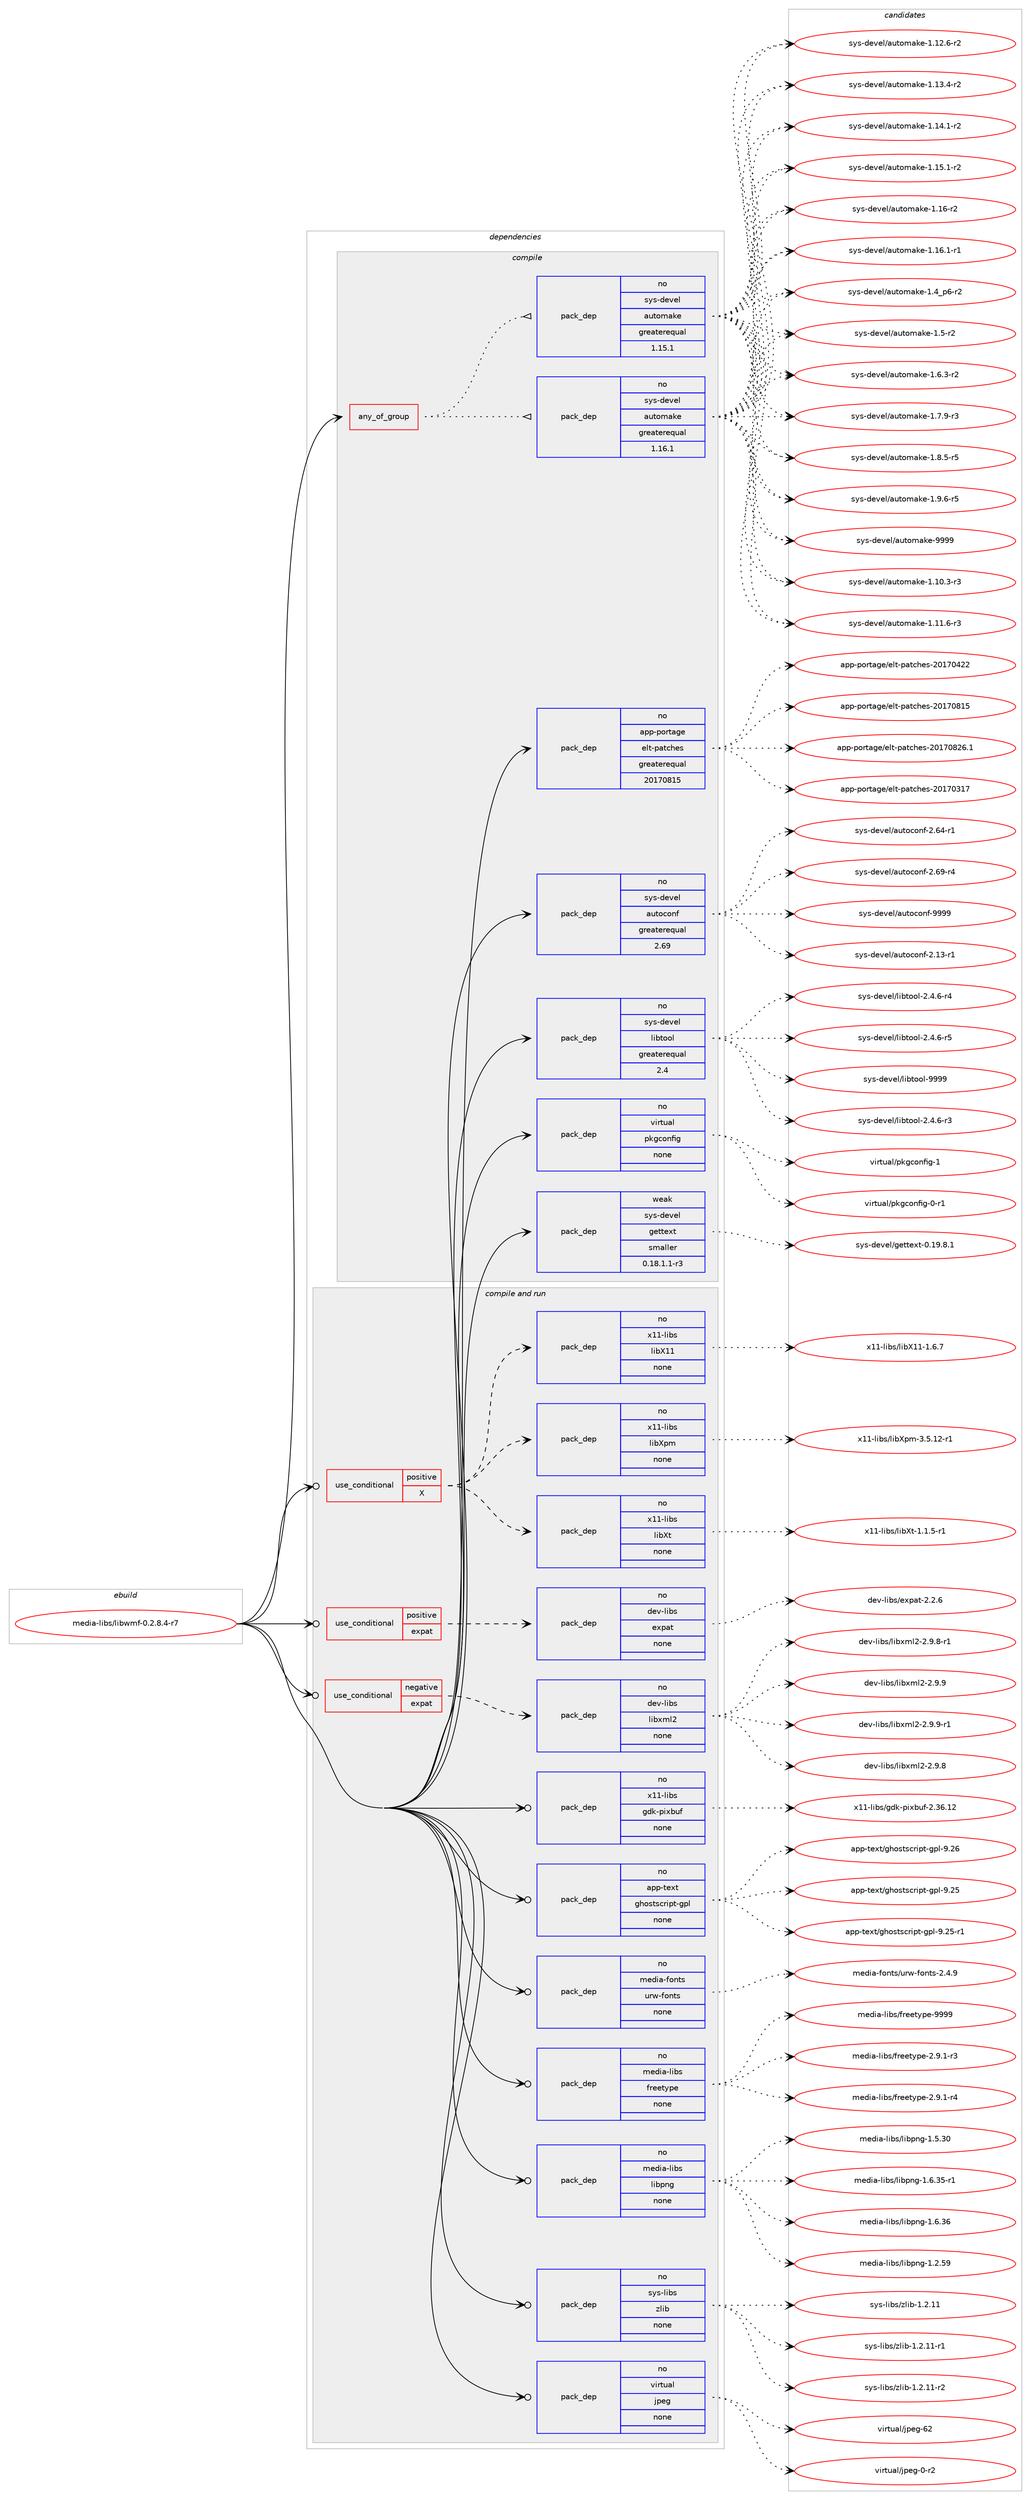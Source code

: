 digraph prolog {

# *************
# Graph options
# *************

newrank=true;
concentrate=true;
compound=true;
graph [rankdir=LR,fontname=Helvetica,fontsize=10,ranksep=1.5];#, ranksep=2.5, nodesep=0.2];
edge  [arrowhead=vee];
node  [fontname=Helvetica,fontsize=10];

# **********
# The ebuild
# **********

subgraph cluster_leftcol {
color=gray;
rank=same;
label=<<i>ebuild</i>>;
id [label="media-libs/libwmf-0.2.8.4-r7", color=red, width=4, href="../media-libs/libwmf-0.2.8.4-r7.svg"];
}

# ****************
# The dependencies
# ****************

subgraph cluster_midcol {
color=gray;
label=<<i>dependencies</i>>;
subgraph cluster_compile {
fillcolor="#eeeeee";
style=filled;
label=<<i>compile</i>>;
subgraph any25153 {
dependency1614366 [label=<<TABLE BORDER="0" CELLBORDER="1" CELLSPACING="0" CELLPADDING="4"><TR><TD CELLPADDING="10">any_of_group</TD></TR></TABLE>>, shape=none, color=red];subgraph pack1153734 {
dependency1614367 [label=<<TABLE BORDER="0" CELLBORDER="1" CELLSPACING="0" CELLPADDING="4" WIDTH="220"><TR><TD ROWSPAN="6" CELLPADDING="30">pack_dep</TD></TR><TR><TD WIDTH="110">no</TD></TR><TR><TD>sys-devel</TD></TR><TR><TD>automake</TD></TR><TR><TD>greaterequal</TD></TR><TR><TD>1.16.1</TD></TR></TABLE>>, shape=none, color=blue];
}
dependency1614366:e -> dependency1614367:w [weight=20,style="dotted",arrowhead="oinv"];
subgraph pack1153735 {
dependency1614368 [label=<<TABLE BORDER="0" CELLBORDER="1" CELLSPACING="0" CELLPADDING="4" WIDTH="220"><TR><TD ROWSPAN="6" CELLPADDING="30">pack_dep</TD></TR><TR><TD WIDTH="110">no</TD></TR><TR><TD>sys-devel</TD></TR><TR><TD>automake</TD></TR><TR><TD>greaterequal</TD></TR><TR><TD>1.15.1</TD></TR></TABLE>>, shape=none, color=blue];
}
dependency1614366:e -> dependency1614368:w [weight=20,style="dotted",arrowhead="oinv"];
}
id:e -> dependency1614366:w [weight=20,style="solid",arrowhead="vee"];
subgraph pack1153736 {
dependency1614369 [label=<<TABLE BORDER="0" CELLBORDER="1" CELLSPACING="0" CELLPADDING="4" WIDTH="220"><TR><TD ROWSPAN="6" CELLPADDING="30">pack_dep</TD></TR><TR><TD WIDTH="110">no</TD></TR><TR><TD>app-portage</TD></TR><TR><TD>elt-patches</TD></TR><TR><TD>greaterequal</TD></TR><TR><TD>20170815</TD></TR></TABLE>>, shape=none, color=blue];
}
id:e -> dependency1614369:w [weight=20,style="solid",arrowhead="vee"];
subgraph pack1153737 {
dependency1614370 [label=<<TABLE BORDER="0" CELLBORDER="1" CELLSPACING="0" CELLPADDING="4" WIDTH="220"><TR><TD ROWSPAN="6" CELLPADDING="30">pack_dep</TD></TR><TR><TD WIDTH="110">no</TD></TR><TR><TD>sys-devel</TD></TR><TR><TD>autoconf</TD></TR><TR><TD>greaterequal</TD></TR><TR><TD>2.69</TD></TR></TABLE>>, shape=none, color=blue];
}
id:e -> dependency1614370:w [weight=20,style="solid",arrowhead="vee"];
subgraph pack1153738 {
dependency1614371 [label=<<TABLE BORDER="0" CELLBORDER="1" CELLSPACING="0" CELLPADDING="4" WIDTH="220"><TR><TD ROWSPAN="6" CELLPADDING="30">pack_dep</TD></TR><TR><TD WIDTH="110">no</TD></TR><TR><TD>sys-devel</TD></TR><TR><TD>libtool</TD></TR><TR><TD>greaterequal</TD></TR><TR><TD>2.4</TD></TR></TABLE>>, shape=none, color=blue];
}
id:e -> dependency1614371:w [weight=20,style="solid",arrowhead="vee"];
subgraph pack1153739 {
dependency1614372 [label=<<TABLE BORDER="0" CELLBORDER="1" CELLSPACING="0" CELLPADDING="4" WIDTH="220"><TR><TD ROWSPAN="6" CELLPADDING="30">pack_dep</TD></TR><TR><TD WIDTH="110">no</TD></TR><TR><TD>virtual</TD></TR><TR><TD>pkgconfig</TD></TR><TR><TD>none</TD></TR><TR><TD></TD></TR></TABLE>>, shape=none, color=blue];
}
id:e -> dependency1614372:w [weight=20,style="solid",arrowhead="vee"];
subgraph pack1153740 {
dependency1614373 [label=<<TABLE BORDER="0" CELLBORDER="1" CELLSPACING="0" CELLPADDING="4" WIDTH="220"><TR><TD ROWSPAN="6" CELLPADDING="30">pack_dep</TD></TR><TR><TD WIDTH="110">weak</TD></TR><TR><TD>sys-devel</TD></TR><TR><TD>gettext</TD></TR><TR><TD>smaller</TD></TR><TR><TD>0.18.1.1-r3</TD></TR></TABLE>>, shape=none, color=blue];
}
id:e -> dependency1614373:w [weight=20,style="solid",arrowhead="vee"];
}
subgraph cluster_compileandrun {
fillcolor="#eeeeee";
style=filled;
label=<<i>compile and run</i>>;
subgraph cond434780 {
dependency1614374 [label=<<TABLE BORDER="0" CELLBORDER="1" CELLSPACING="0" CELLPADDING="4"><TR><TD ROWSPAN="3" CELLPADDING="10">use_conditional</TD></TR><TR><TD>negative</TD></TR><TR><TD>expat</TD></TR></TABLE>>, shape=none, color=red];
subgraph pack1153741 {
dependency1614375 [label=<<TABLE BORDER="0" CELLBORDER="1" CELLSPACING="0" CELLPADDING="4" WIDTH="220"><TR><TD ROWSPAN="6" CELLPADDING="30">pack_dep</TD></TR><TR><TD WIDTH="110">no</TD></TR><TR><TD>dev-libs</TD></TR><TR><TD>libxml2</TD></TR><TR><TD>none</TD></TR><TR><TD></TD></TR></TABLE>>, shape=none, color=blue];
}
dependency1614374:e -> dependency1614375:w [weight=20,style="dashed",arrowhead="vee"];
}
id:e -> dependency1614374:w [weight=20,style="solid",arrowhead="odotvee"];
subgraph cond434781 {
dependency1614376 [label=<<TABLE BORDER="0" CELLBORDER="1" CELLSPACING="0" CELLPADDING="4"><TR><TD ROWSPAN="3" CELLPADDING="10">use_conditional</TD></TR><TR><TD>positive</TD></TR><TR><TD>X</TD></TR></TABLE>>, shape=none, color=red];
subgraph pack1153742 {
dependency1614377 [label=<<TABLE BORDER="0" CELLBORDER="1" CELLSPACING="0" CELLPADDING="4" WIDTH="220"><TR><TD ROWSPAN="6" CELLPADDING="30">pack_dep</TD></TR><TR><TD WIDTH="110">no</TD></TR><TR><TD>x11-libs</TD></TR><TR><TD>libX11</TD></TR><TR><TD>none</TD></TR><TR><TD></TD></TR></TABLE>>, shape=none, color=blue];
}
dependency1614376:e -> dependency1614377:w [weight=20,style="dashed",arrowhead="vee"];
subgraph pack1153743 {
dependency1614378 [label=<<TABLE BORDER="0" CELLBORDER="1" CELLSPACING="0" CELLPADDING="4" WIDTH="220"><TR><TD ROWSPAN="6" CELLPADDING="30">pack_dep</TD></TR><TR><TD WIDTH="110">no</TD></TR><TR><TD>x11-libs</TD></TR><TR><TD>libXt</TD></TR><TR><TD>none</TD></TR><TR><TD></TD></TR></TABLE>>, shape=none, color=blue];
}
dependency1614376:e -> dependency1614378:w [weight=20,style="dashed",arrowhead="vee"];
subgraph pack1153744 {
dependency1614379 [label=<<TABLE BORDER="0" CELLBORDER="1" CELLSPACING="0" CELLPADDING="4" WIDTH="220"><TR><TD ROWSPAN="6" CELLPADDING="30">pack_dep</TD></TR><TR><TD WIDTH="110">no</TD></TR><TR><TD>x11-libs</TD></TR><TR><TD>libXpm</TD></TR><TR><TD>none</TD></TR><TR><TD></TD></TR></TABLE>>, shape=none, color=blue];
}
dependency1614376:e -> dependency1614379:w [weight=20,style="dashed",arrowhead="vee"];
}
id:e -> dependency1614376:w [weight=20,style="solid",arrowhead="odotvee"];
subgraph cond434782 {
dependency1614380 [label=<<TABLE BORDER="0" CELLBORDER="1" CELLSPACING="0" CELLPADDING="4"><TR><TD ROWSPAN="3" CELLPADDING="10">use_conditional</TD></TR><TR><TD>positive</TD></TR><TR><TD>expat</TD></TR></TABLE>>, shape=none, color=red];
subgraph pack1153745 {
dependency1614381 [label=<<TABLE BORDER="0" CELLBORDER="1" CELLSPACING="0" CELLPADDING="4" WIDTH="220"><TR><TD ROWSPAN="6" CELLPADDING="30">pack_dep</TD></TR><TR><TD WIDTH="110">no</TD></TR><TR><TD>dev-libs</TD></TR><TR><TD>expat</TD></TR><TR><TD>none</TD></TR><TR><TD></TD></TR></TABLE>>, shape=none, color=blue];
}
dependency1614380:e -> dependency1614381:w [weight=20,style="dashed",arrowhead="vee"];
}
id:e -> dependency1614380:w [weight=20,style="solid",arrowhead="odotvee"];
subgraph pack1153746 {
dependency1614382 [label=<<TABLE BORDER="0" CELLBORDER="1" CELLSPACING="0" CELLPADDING="4" WIDTH="220"><TR><TD ROWSPAN="6" CELLPADDING="30">pack_dep</TD></TR><TR><TD WIDTH="110">no</TD></TR><TR><TD>app-text</TD></TR><TR><TD>ghostscript-gpl</TD></TR><TR><TD>none</TD></TR><TR><TD></TD></TR></TABLE>>, shape=none, color=blue];
}
id:e -> dependency1614382:w [weight=20,style="solid",arrowhead="odotvee"];
subgraph pack1153747 {
dependency1614383 [label=<<TABLE BORDER="0" CELLBORDER="1" CELLSPACING="0" CELLPADDING="4" WIDTH="220"><TR><TD ROWSPAN="6" CELLPADDING="30">pack_dep</TD></TR><TR><TD WIDTH="110">no</TD></TR><TR><TD>media-fonts</TD></TR><TR><TD>urw-fonts</TD></TR><TR><TD>none</TD></TR><TR><TD></TD></TR></TABLE>>, shape=none, color=blue];
}
id:e -> dependency1614383:w [weight=20,style="solid",arrowhead="odotvee"];
subgraph pack1153748 {
dependency1614384 [label=<<TABLE BORDER="0" CELLBORDER="1" CELLSPACING="0" CELLPADDING="4" WIDTH="220"><TR><TD ROWSPAN="6" CELLPADDING="30">pack_dep</TD></TR><TR><TD WIDTH="110">no</TD></TR><TR><TD>media-libs</TD></TR><TR><TD>freetype</TD></TR><TR><TD>none</TD></TR><TR><TD></TD></TR></TABLE>>, shape=none, color=blue];
}
id:e -> dependency1614384:w [weight=20,style="solid",arrowhead="odotvee"];
subgraph pack1153749 {
dependency1614385 [label=<<TABLE BORDER="0" CELLBORDER="1" CELLSPACING="0" CELLPADDING="4" WIDTH="220"><TR><TD ROWSPAN="6" CELLPADDING="30">pack_dep</TD></TR><TR><TD WIDTH="110">no</TD></TR><TR><TD>media-libs</TD></TR><TR><TD>libpng</TD></TR><TR><TD>none</TD></TR><TR><TD></TD></TR></TABLE>>, shape=none, color=blue];
}
id:e -> dependency1614385:w [weight=20,style="solid",arrowhead="odotvee"];
subgraph pack1153750 {
dependency1614386 [label=<<TABLE BORDER="0" CELLBORDER="1" CELLSPACING="0" CELLPADDING="4" WIDTH="220"><TR><TD ROWSPAN="6" CELLPADDING="30">pack_dep</TD></TR><TR><TD WIDTH="110">no</TD></TR><TR><TD>sys-libs</TD></TR><TR><TD>zlib</TD></TR><TR><TD>none</TD></TR><TR><TD></TD></TR></TABLE>>, shape=none, color=blue];
}
id:e -> dependency1614386:w [weight=20,style="solid",arrowhead="odotvee"];
subgraph pack1153751 {
dependency1614387 [label=<<TABLE BORDER="0" CELLBORDER="1" CELLSPACING="0" CELLPADDING="4" WIDTH="220"><TR><TD ROWSPAN="6" CELLPADDING="30">pack_dep</TD></TR><TR><TD WIDTH="110">no</TD></TR><TR><TD>virtual</TD></TR><TR><TD>jpeg</TD></TR><TR><TD>none</TD></TR><TR><TD></TD></TR></TABLE>>, shape=none, color=blue];
}
id:e -> dependency1614387:w [weight=20,style="solid",arrowhead="odotvee"];
subgraph pack1153752 {
dependency1614388 [label=<<TABLE BORDER="0" CELLBORDER="1" CELLSPACING="0" CELLPADDING="4" WIDTH="220"><TR><TD ROWSPAN="6" CELLPADDING="30">pack_dep</TD></TR><TR><TD WIDTH="110">no</TD></TR><TR><TD>x11-libs</TD></TR><TR><TD>gdk-pixbuf</TD></TR><TR><TD>none</TD></TR><TR><TD></TD></TR></TABLE>>, shape=none, color=blue];
}
id:e -> dependency1614388:w [weight=20,style="solid",arrowhead="odotvee"];
}
subgraph cluster_run {
fillcolor="#eeeeee";
style=filled;
label=<<i>run</i>>;
}
}

# **************
# The candidates
# **************

subgraph cluster_choices {
rank=same;
color=gray;
label=<<i>candidates</i>>;

subgraph choice1153734 {
color=black;
nodesep=1;
choice11512111545100101118101108479711711611110997107101454946494846514511451 [label="sys-devel/automake-1.10.3-r3", color=red, width=4,href="../sys-devel/automake-1.10.3-r3.svg"];
choice11512111545100101118101108479711711611110997107101454946494946544511451 [label="sys-devel/automake-1.11.6-r3", color=red, width=4,href="../sys-devel/automake-1.11.6-r3.svg"];
choice11512111545100101118101108479711711611110997107101454946495046544511450 [label="sys-devel/automake-1.12.6-r2", color=red, width=4,href="../sys-devel/automake-1.12.6-r2.svg"];
choice11512111545100101118101108479711711611110997107101454946495146524511450 [label="sys-devel/automake-1.13.4-r2", color=red, width=4,href="../sys-devel/automake-1.13.4-r2.svg"];
choice11512111545100101118101108479711711611110997107101454946495246494511450 [label="sys-devel/automake-1.14.1-r2", color=red, width=4,href="../sys-devel/automake-1.14.1-r2.svg"];
choice11512111545100101118101108479711711611110997107101454946495346494511450 [label="sys-devel/automake-1.15.1-r2", color=red, width=4,href="../sys-devel/automake-1.15.1-r2.svg"];
choice1151211154510010111810110847971171161111099710710145494649544511450 [label="sys-devel/automake-1.16-r2", color=red, width=4,href="../sys-devel/automake-1.16-r2.svg"];
choice11512111545100101118101108479711711611110997107101454946495446494511449 [label="sys-devel/automake-1.16.1-r1", color=red, width=4,href="../sys-devel/automake-1.16.1-r1.svg"];
choice115121115451001011181011084797117116111109971071014549465295112544511450 [label="sys-devel/automake-1.4_p6-r2", color=red, width=4,href="../sys-devel/automake-1.4_p6-r2.svg"];
choice11512111545100101118101108479711711611110997107101454946534511450 [label="sys-devel/automake-1.5-r2", color=red, width=4,href="../sys-devel/automake-1.5-r2.svg"];
choice115121115451001011181011084797117116111109971071014549465446514511450 [label="sys-devel/automake-1.6.3-r2", color=red, width=4,href="../sys-devel/automake-1.6.3-r2.svg"];
choice115121115451001011181011084797117116111109971071014549465546574511451 [label="sys-devel/automake-1.7.9-r3", color=red, width=4,href="../sys-devel/automake-1.7.9-r3.svg"];
choice115121115451001011181011084797117116111109971071014549465646534511453 [label="sys-devel/automake-1.8.5-r5", color=red, width=4,href="../sys-devel/automake-1.8.5-r5.svg"];
choice115121115451001011181011084797117116111109971071014549465746544511453 [label="sys-devel/automake-1.9.6-r5", color=red, width=4,href="../sys-devel/automake-1.9.6-r5.svg"];
choice115121115451001011181011084797117116111109971071014557575757 [label="sys-devel/automake-9999", color=red, width=4,href="../sys-devel/automake-9999.svg"];
dependency1614367:e -> choice11512111545100101118101108479711711611110997107101454946494846514511451:w [style=dotted,weight="100"];
dependency1614367:e -> choice11512111545100101118101108479711711611110997107101454946494946544511451:w [style=dotted,weight="100"];
dependency1614367:e -> choice11512111545100101118101108479711711611110997107101454946495046544511450:w [style=dotted,weight="100"];
dependency1614367:e -> choice11512111545100101118101108479711711611110997107101454946495146524511450:w [style=dotted,weight="100"];
dependency1614367:e -> choice11512111545100101118101108479711711611110997107101454946495246494511450:w [style=dotted,weight="100"];
dependency1614367:e -> choice11512111545100101118101108479711711611110997107101454946495346494511450:w [style=dotted,weight="100"];
dependency1614367:e -> choice1151211154510010111810110847971171161111099710710145494649544511450:w [style=dotted,weight="100"];
dependency1614367:e -> choice11512111545100101118101108479711711611110997107101454946495446494511449:w [style=dotted,weight="100"];
dependency1614367:e -> choice115121115451001011181011084797117116111109971071014549465295112544511450:w [style=dotted,weight="100"];
dependency1614367:e -> choice11512111545100101118101108479711711611110997107101454946534511450:w [style=dotted,weight="100"];
dependency1614367:e -> choice115121115451001011181011084797117116111109971071014549465446514511450:w [style=dotted,weight="100"];
dependency1614367:e -> choice115121115451001011181011084797117116111109971071014549465546574511451:w [style=dotted,weight="100"];
dependency1614367:e -> choice115121115451001011181011084797117116111109971071014549465646534511453:w [style=dotted,weight="100"];
dependency1614367:e -> choice115121115451001011181011084797117116111109971071014549465746544511453:w [style=dotted,weight="100"];
dependency1614367:e -> choice115121115451001011181011084797117116111109971071014557575757:w [style=dotted,weight="100"];
}
subgraph choice1153735 {
color=black;
nodesep=1;
choice11512111545100101118101108479711711611110997107101454946494846514511451 [label="sys-devel/automake-1.10.3-r3", color=red, width=4,href="../sys-devel/automake-1.10.3-r3.svg"];
choice11512111545100101118101108479711711611110997107101454946494946544511451 [label="sys-devel/automake-1.11.6-r3", color=red, width=4,href="../sys-devel/automake-1.11.6-r3.svg"];
choice11512111545100101118101108479711711611110997107101454946495046544511450 [label="sys-devel/automake-1.12.6-r2", color=red, width=4,href="../sys-devel/automake-1.12.6-r2.svg"];
choice11512111545100101118101108479711711611110997107101454946495146524511450 [label="sys-devel/automake-1.13.4-r2", color=red, width=4,href="../sys-devel/automake-1.13.4-r2.svg"];
choice11512111545100101118101108479711711611110997107101454946495246494511450 [label="sys-devel/automake-1.14.1-r2", color=red, width=4,href="../sys-devel/automake-1.14.1-r2.svg"];
choice11512111545100101118101108479711711611110997107101454946495346494511450 [label="sys-devel/automake-1.15.1-r2", color=red, width=4,href="../sys-devel/automake-1.15.1-r2.svg"];
choice1151211154510010111810110847971171161111099710710145494649544511450 [label="sys-devel/automake-1.16-r2", color=red, width=4,href="../sys-devel/automake-1.16-r2.svg"];
choice11512111545100101118101108479711711611110997107101454946495446494511449 [label="sys-devel/automake-1.16.1-r1", color=red, width=4,href="../sys-devel/automake-1.16.1-r1.svg"];
choice115121115451001011181011084797117116111109971071014549465295112544511450 [label="sys-devel/automake-1.4_p6-r2", color=red, width=4,href="../sys-devel/automake-1.4_p6-r2.svg"];
choice11512111545100101118101108479711711611110997107101454946534511450 [label="sys-devel/automake-1.5-r2", color=red, width=4,href="../sys-devel/automake-1.5-r2.svg"];
choice115121115451001011181011084797117116111109971071014549465446514511450 [label="sys-devel/automake-1.6.3-r2", color=red, width=4,href="../sys-devel/automake-1.6.3-r2.svg"];
choice115121115451001011181011084797117116111109971071014549465546574511451 [label="sys-devel/automake-1.7.9-r3", color=red, width=4,href="../sys-devel/automake-1.7.9-r3.svg"];
choice115121115451001011181011084797117116111109971071014549465646534511453 [label="sys-devel/automake-1.8.5-r5", color=red, width=4,href="../sys-devel/automake-1.8.5-r5.svg"];
choice115121115451001011181011084797117116111109971071014549465746544511453 [label="sys-devel/automake-1.9.6-r5", color=red, width=4,href="../sys-devel/automake-1.9.6-r5.svg"];
choice115121115451001011181011084797117116111109971071014557575757 [label="sys-devel/automake-9999", color=red, width=4,href="../sys-devel/automake-9999.svg"];
dependency1614368:e -> choice11512111545100101118101108479711711611110997107101454946494846514511451:w [style=dotted,weight="100"];
dependency1614368:e -> choice11512111545100101118101108479711711611110997107101454946494946544511451:w [style=dotted,weight="100"];
dependency1614368:e -> choice11512111545100101118101108479711711611110997107101454946495046544511450:w [style=dotted,weight="100"];
dependency1614368:e -> choice11512111545100101118101108479711711611110997107101454946495146524511450:w [style=dotted,weight="100"];
dependency1614368:e -> choice11512111545100101118101108479711711611110997107101454946495246494511450:w [style=dotted,weight="100"];
dependency1614368:e -> choice11512111545100101118101108479711711611110997107101454946495346494511450:w [style=dotted,weight="100"];
dependency1614368:e -> choice1151211154510010111810110847971171161111099710710145494649544511450:w [style=dotted,weight="100"];
dependency1614368:e -> choice11512111545100101118101108479711711611110997107101454946495446494511449:w [style=dotted,weight="100"];
dependency1614368:e -> choice115121115451001011181011084797117116111109971071014549465295112544511450:w [style=dotted,weight="100"];
dependency1614368:e -> choice11512111545100101118101108479711711611110997107101454946534511450:w [style=dotted,weight="100"];
dependency1614368:e -> choice115121115451001011181011084797117116111109971071014549465446514511450:w [style=dotted,weight="100"];
dependency1614368:e -> choice115121115451001011181011084797117116111109971071014549465546574511451:w [style=dotted,weight="100"];
dependency1614368:e -> choice115121115451001011181011084797117116111109971071014549465646534511453:w [style=dotted,weight="100"];
dependency1614368:e -> choice115121115451001011181011084797117116111109971071014549465746544511453:w [style=dotted,weight="100"];
dependency1614368:e -> choice115121115451001011181011084797117116111109971071014557575757:w [style=dotted,weight="100"];
}
subgraph choice1153736 {
color=black;
nodesep=1;
choice97112112451121111141169710310147101108116451129711699104101115455048495548514955 [label="app-portage/elt-patches-20170317", color=red, width=4,href="../app-portage/elt-patches-20170317.svg"];
choice97112112451121111141169710310147101108116451129711699104101115455048495548525050 [label="app-portage/elt-patches-20170422", color=red, width=4,href="../app-portage/elt-patches-20170422.svg"];
choice97112112451121111141169710310147101108116451129711699104101115455048495548564953 [label="app-portage/elt-patches-20170815", color=red, width=4,href="../app-portage/elt-patches-20170815.svg"];
choice971121124511211111411697103101471011081164511297116991041011154550484955485650544649 [label="app-portage/elt-patches-20170826.1", color=red, width=4,href="../app-portage/elt-patches-20170826.1.svg"];
dependency1614369:e -> choice97112112451121111141169710310147101108116451129711699104101115455048495548514955:w [style=dotted,weight="100"];
dependency1614369:e -> choice97112112451121111141169710310147101108116451129711699104101115455048495548525050:w [style=dotted,weight="100"];
dependency1614369:e -> choice97112112451121111141169710310147101108116451129711699104101115455048495548564953:w [style=dotted,weight="100"];
dependency1614369:e -> choice971121124511211111411697103101471011081164511297116991041011154550484955485650544649:w [style=dotted,weight="100"];
}
subgraph choice1153737 {
color=black;
nodesep=1;
choice1151211154510010111810110847971171161119911111010245504649514511449 [label="sys-devel/autoconf-2.13-r1", color=red, width=4,href="../sys-devel/autoconf-2.13-r1.svg"];
choice1151211154510010111810110847971171161119911111010245504654524511449 [label="sys-devel/autoconf-2.64-r1", color=red, width=4,href="../sys-devel/autoconf-2.64-r1.svg"];
choice1151211154510010111810110847971171161119911111010245504654574511452 [label="sys-devel/autoconf-2.69-r4", color=red, width=4,href="../sys-devel/autoconf-2.69-r4.svg"];
choice115121115451001011181011084797117116111991111101024557575757 [label="sys-devel/autoconf-9999", color=red, width=4,href="../sys-devel/autoconf-9999.svg"];
dependency1614370:e -> choice1151211154510010111810110847971171161119911111010245504649514511449:w [style=dotted,weight="100"];
dependency1614370:e -> choice1151211154510010111810110847971171161119911111010245504654524511449:w [style=dotted,weight="100"];
dependency1614370:e -> choice1151211154510010111810110847971171161119911111010245504654574511452:w [style=dotted,weight="100"];
dependency1614370:e -> choice115121115451001011181011084797117116111991111101024557575757:w [style=dotted,weight="100"];
}
subgraph choice1153738 {
color=black;
nodesep=1;
choice1151211154510010111810110847108105981161111111084550465246544511451 [label="sys-devel/libtool-2.4.6-r3", color=red, width=4,href="../sys-devel/libtool-2.4.6-r3.svg"];
choice1151211154510010111810110847108105981161111111084550465246544511452 [label="sys-devel/libtool-2.4.6-r4", color=red, width=4,href="../sys-devel/libtool-2.4.6-r4.svg"];
choice1151211154510010111810110847108105981161111111084550465246544511453 [label="sys-devel/libtool-2.4.6-r5", color=red, width=4,href="../sys-devel/libtool-2.4.6-r5.svg"];
choice1151211154510010111810110847108105981161111111084557575757 [label="sys-devel/libtool-9999", color=red, width=4,href="../sys-devel/libtool-9999.svg"];
dependency1614371:e -> choice1151211154510010111810110847108105981161111111084550465246544511451:w [style=dotted,weight="100"];
dependency1614371:e -> choice1151211154510010111810110847108105981161111111084550465246544511452:w [style=dotted,weight="100"];
dependency1614371:e -> choice1151211154510010111810110847108105981161111111084550465246544511453:w [style=dotted,weight="100"];
dependency1614371:e -> choice1151211154510010111810110847108105981161111111084557575757:w [style=dotted,weight="100"];
}
subgraph choice1153739 {
color=black;
nodesep=1;
choice11810511411611797108471121071039911111010210510345484511449 [label="virtual/pkgconfig-0-r1", color=red, width=4,href="../virtual/pkgconfig-0-r1.svg"];
choice1181051141161179710847112107103991111101021051034549 [label="virtual/pkgconfig-1", color=red, width=4,href="../virtual/pkgconfig-1.svg"];
dependency1614372:e -> choice11810511411611797108471121071039911111010210510345484511449:w [style=dotted,weight="100"];
dependency1614372:e -> choice1181051141161179710847112107103991111101021051034549:w [style=dotted,weight="100"];
}
subgraph choice1153740 {
color=black;
nodesep=1;
choice1151211154510010111810110847103101116116101120116454846495746564649 [label="sys-devel/gettext-0.19.8.1", color=red, width=4,href="../sys-devel/gettext-0.19.8.1.svg"];
dependency1614373:e -> choice1151211154510010111810110847103101116116101120116454846495746564649:w [style=dotted,weight="100"];
}
subgraph choice1153741 {
color=black;
nodesep=1;
choice1001011184510810598115471081059812010910850455046574656 [label="dev-libs/libxml2-2.9.8", color=red, width=4,href="../dev-libs/libxml2-2.9.8.svg"];
choice10010111845108105981154710810598120109108504550465746564511449 [label="dev-libs/libxml2-2.9.8-r1", color=red, width=4,href="../dev-libs/libxml2-2.9.8-r1.svg"];
choice1001011184510810598115471081059812010910850455046574657 [label="dev-libs/libxml2-2.9.9", color=red, width=4,href="../dev-libs/libxml2-2.9.9.svg"];
choice10010111845108105981154710810598120109108504550465746574511449 [label="dev-libs/libxml2-2.9.9-r1", color=red, width=4,href="../dev-libs/libxml2-2.9.9-r1.svg"];
dependency1614375:e -> choice1001011184510810598115471081059812010910850455046574656:w [style=dotted,weight="100"];
dependency1614375:e -> choice10010111845108105981154710810598120109108504550465746564511449:w [style=dotted,weight="100"];
dependency1614375:e -> choice1001011184510810598115471081059812010910850455046574657:w [style=dotted,weight="100"];
dependency1614375:e -> choice10010111845108105981154710810598120109108504550465746574511449:w [style=dotted,weight="100"];
}
subgraph choice1153742 {
color=black;
nodesep=1;
choice120494945108105981154710810598884949454946544655 [label="x11-libs/libX11-1.6.7", color=red, width=4,href="../x11-libs/libX11-1.6.7.svg"];
dependency1614377:e -> choice120494945108105981154710810598884949454946544655:w [style=dotted,weight="100"];
}
subgraph choice1153743 {
color=black;
nodesep=1;
choice120494945108105981154710810598881164549464946534511449 [label="x11-libs/libXt-1.1.5-r1", color=red, width=4,href="../x11-libs/libXt-1.1.5-r1.svg"];
dependency1614378:e -> choice120494945108105981154710810598881164549464946534511449:w [style=dotted,weight="100"];
}
subgraph choice1153744 {
color=black;
nodesep=1;
choice12049494510810598115471081059888112109455146534649504511449 [label="x11-libs/libXpm-3.5.12-r1", color=red, width=4,href="../x11-libs/libXpm-3.5.12-r1.svg"];
dependency1614379:e -> choice12049494510810598115471081059888112109455146534649504511449:w [style=dotted,weight="100"];
}
subgraph choice1153745 {
color=black;
nodesep=1;
choice10010111845108105981154710112011297116455046504654 [label="dev-libs/expat-2.2.6", color=red, width=4,href="../dev-libs/expat-2.2.6.svg"];
dependency1614381:e -> choice10010111845108105981154710112011297116455046504654:w [style=dotted,weight="100"];
}
subgraph choice1153746 {
color=black;
nodesep=1;
choice97112112451161011201164710310411111511611599114105112116451031121084557465053 [label="app-text/ghostscript-gpl-9.25", color=red, width=4,href="../app-text/ghostscript-gpl-9.25.svg"];
choice971121124511610112011647103104111115116115991141051121164510311210845574650534511449 [label="app-text/ghostscript-gpl-9.25-r1", color=red, width=4,href="../app-text/ghostscript-gpl-9.25-r1.svg"];
choice97112112451161011201164710310411111511611599114105112116451031121084557465054 [label="app-text/ghostscript-gpl-9.26", color=red, width=4,href="../app-text/ghostscript-gpl-9.26.svg"];
dependency1614382:e -> choice97112112451161011201164710310411111511611599114105112116451031121084557465053:w [style=dotted,weight="100"];
dependency1614382:e -> choice971121124511610112011647103104111115116115991141051121164510311210845574650534511449:w [style=dotted,weight="100"];
dependency1614382:e -> choice97112112451161011201164710310411111511611599114105112116451031121084557465054:w [style=dotted,weight="100"];
}
subgraph choice1153747 {
color=black;
nodesep=1;
choice10910110010597451021111101161154711711411945102111110116115455046524657 [label="media-fonts/urw-fonts-2.4.9", color=red, width=4,href="../media-fonts/urw-fonts-2.4.9.svg"];
dependency1614383:e -> choice10910110010597451021111101161154711711411945102111110116115455046524657:w [style=dotted,weight="100"];
}
subgraph choice1153748 {
color=black;
nodesep=1;
choice109101100105974510810598115471021141011011161211121014550465746494511451 [label="media-libs/freetype-2.9.1-r3", color=red, width=4,href="../media-libs/freetype-2.9.1-r3.svg"];
choice109101100105974510810598115471021141011011161211121014550465746494511452 [label="media-libs/freetype-2.9.1-r4", color=red, width=4,href="../media-libs/freetype-2.9.1-r4.svg"];
choice109101100105974510810598115471021141011011161211121014557575757 [label="media-libs/freetype-9999", color=red, width=4,href="../media-libs/freetype-9999.svg"];
dependency1614384:e -> choice109101100105974510810598115471021141011011161211121014550465746494511451:w [style=dotted,weight="100"];
dependency1614384:e -> choice109101100105974510810598115471021141011011161211121014550465746494511452:w [style=dotted,weight="100"];
dependency1614384:e -> choice109101100105974510810598115471021141011011161211121014557575757:w [style=dotted,weight="100"];
}
subgraph choice1153749 {
color=black;
nodesep=1;
choice109101100105974510810598115471081059811211010345494650465357 [label="media-libs/libpng-1.2.59", color=red, width=4,href="../media-libs/libpng-1.2.59.svg"];
choice109101100105974510810598115471081059811211010345494653465148 [label="media-libs/libpng-1.5.30", color=red, width=4,href="../media-libs/libpng-1.5.30.svg"];
choice1091011001059745108105981154710810598112110103454946544651534511449 [label="media-libs/libpng-1.6.35-r1", color=red, width=4,href="../media-libs/libpng-1.6.35-r1.svg"];
choice109101100105974510810598115471081059811211010345494654465154 [label="media-libs/libpng-1.6.36", color=red, width=4,href="../media-libs/libpng-1.6.36.svg"];
dependency1614385:e -> choice109101100105974510810598115471081059811211010345494650465357:w [style=dotted,weight="100"];
dependency1614385:e -> choice109101100105974510810598115471081059811211010345494653465148:w [style=dotted,weight="100"];
dependency1614385:e -> choice1091011001059745108105981154710810598112110103454946544651534511449:w [style=dotted,weight="100"];
dependency1614385:e -> choice109101100105974510810598115471081059811211010345494654465154:w [style=dotted,weight="100"];
}
subgraph choice1153750 {
color=black;
nodesep=1;
choice1151211154510810598115471221081059845494650464949 [label="sys-libs/zlib-1.2.11", color=red, width=4,href="../sys-libs/zlib-1.2.11.svg"];
choice11512111545108105981154712210810598454946504649494511449 [label="sys-libs/zlib-1.2.11-r1", color=red, width=4,href="../sys-libs/zlib-1.2.11-r1.svg"];
choice11512111545108105981154712210810598454946504649494511450 [label="sys-libs/zlib-1.2.11-r2", color=red, width=4,href="../sys-libs/zlib-1.2.11-r2.svg"];
dependency1614386:e -> choice1151211154510810598115471221081059845494650464949:w [style=dotted,weight="100"];
dependency1614386:e -> choice11512111545108105981154712210810598454946504649494511449:w [style=dotted,weight="100"];
dependency1614386:e -> choice11512111545108105981154712210810598454946504649494511450:w [style=dotted,weight="100"];
}
subgraph choice1153751 {
color=black;
nodesep=1;
choice118105114116117971084710611210110345484511450 [label="virtual/jpeg-0-r2", color=red, width=4,href="../virtual/jpeg-0-r2.svg"];
choice1181051141161179710847106112101103455450 [label="virtual/jpeg-62", color=red, width=4,href="../virtual/jpeg-62.svg"];
dependency1614387:e -> choice118105114116117971084710611210110345484511450:w [style=dotted,weight="100"];
dependency1614387:e -> choice1181051141161179710847106112101103455450:w [style=dotted,weight="100"];
}
subgraph choice1153752 {
color=black;
nodesep=1;
choice120494945108105981154710310010745112105120981171024550465154464950 [label="x11-libs/gdk-pixbuf-2.36.12", color=red, width=4,href="../x11-libs/gdk-pixbuf-2.36.12.svg"];
dependency1614388:e -> choice120494945108105981154710310010745112105120981171024550465154464950:w [style=dotted,weight="100"];
}
}

}
